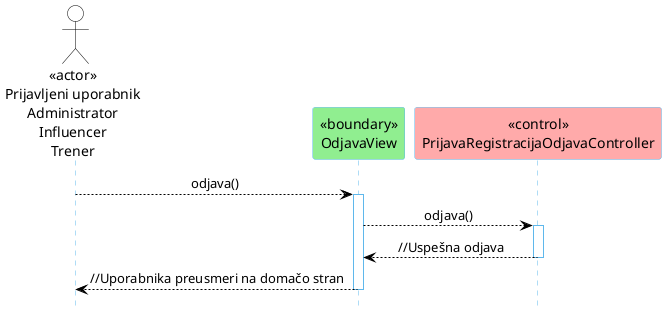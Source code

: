 @startuml
hide footbox

skinparam backgroundcolor transparent
skinparam defaultTextAlignment center
skinparam actorBorderColor black
skinparam actorBackgroundColor white
skinparam arrowColor black  
skinparam sequenceLifeLineBorderColor #5FB8EC
skinparam sequenceParticipantBorderColor #5FB8EC
skinparam sequenceParticipantBackgroundColor white

actor PrijavljeniUpor as "<<actor>>\nPrijavljeni uporabnik\nAdministrator\nInfluencer\nTrener"
participant OdjavaView as "<<boundary>>\nOdjavaView" #LightGreen
participant PrijavaRegistracijaOdjavaController as "<<control>>\nPrijavaRegistracijaOdjavaController" #FFAAAA

PrijavljeniUpor --> OdjavaView: odjava()
activate OdjavaView
OdjavaView --> PrijavaRegistracijaOdjavaController: odjava()
activate PrijavaRegistracijaOdjavaController
PrijavaRegistracijaOdjavaController --> OdjavaView: //Uspešna odjava
deactivate PrijavaRegistracijaOdjavaController
OdjavaView --> PrijavljeniUpor: //Uporabnika preusmeri na domačo stran
deactivate OdjavaView
@enduml
